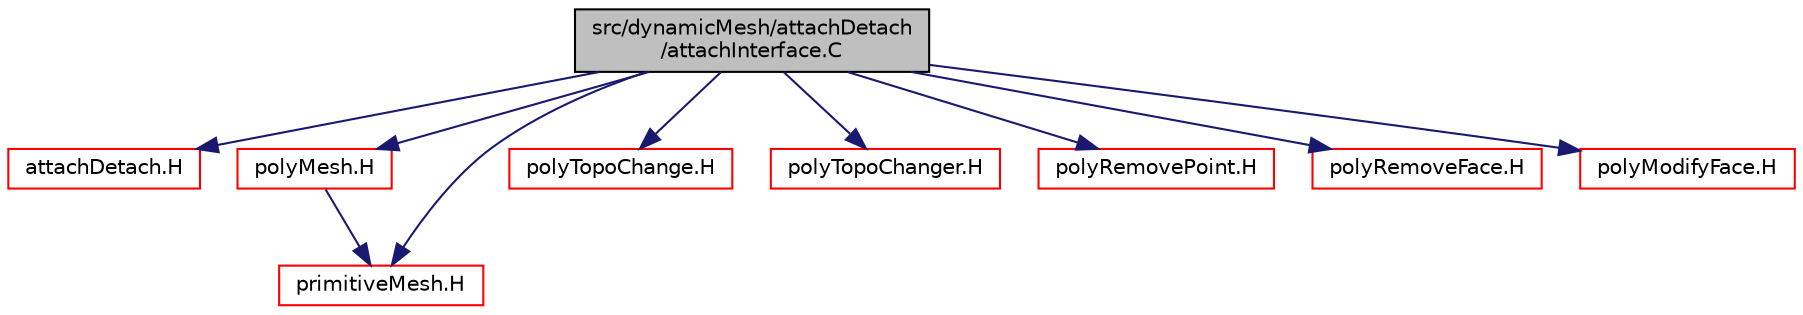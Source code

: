 digraph "src/dynamicMesh/attachDetach/attachInterface.C"
{
  bgcolor="transparent";
  edge [fontname="Helvetica",fontsize="10",labelfontname="Helvetica",labelfontsize="10"];
  node [fontname="Helvetica",fontsize="10",shape=record];
  Node1 [label="src/dynamicMesh/attachDetach\l/attachInterface.C",height=0.2,width=0.4,color="black", fillcolor="grey75", style="filled", fontcolor="black"];
  Node1 -> Node2 [color="midnightblue",fontsize="10",style="solid",fontname="Helvetica"];
  Node2 [label="attachDetach.H",height=0.2,width=0.4,color="red",URL="$a04904.html"];
  Node1 -> Node3 [color="midnightblue",fontsize="10",style="solid",fontname="Helvetica"];
  Node3 [label="polyMesh.H",height=0.2,width=0.4,color="red",URL="$a08827.html"];
  Node3 -> Node4 [color="midnightblue",fontsize="10",style="solid",fontname="Helvetica"];
  Node4 [label="primitiveMesh.H",height=0.2,width=0.4,color="red",URL="$a08911.html"];
  Node1 -> Node4 [color="midnightblue",fontsize="10",style="solid",fontname="Helvetica"];
  Node1 -> Node5 [color="midnightblue",fontsize="10",style="solid",fontname="Helvetica"];
  Node5 [label="polyTopoChange.H",height=0.2,width=0.4,color="red",URL="$a05045.html"];
  Node1 -> Node6 [color="midnightblue",fontsize="10",style="solid",fontname="Helvetica"];
  Node6 [label="polyTopoChanger.H",height=0.2,width=0.4,color="red",URL="$a05069.html"];
  Node1 -> Node7 [color="midnightblue",fontsize="10",style="solid",fontname="Helvetica"];
  Node7 [label="polyRemovePoint.H",height=0.2,width=0.4,color="red",URL="$a05061.html"];
  Node1 -> Node8 [color="midnightblue",fontsize="10",style="solid",fontname="Helvetica"];
  Node8 [label="polyRemoveFace.H",height=0.2,width=0.4,color="red",URL="$a05060.html"];
  Node1 -> Node9 [color="midnightblue",fontsize="10",style="solid",fontname="Helvetica"];
  Node9 [label="polyModifyFace.H",height=0.2,width=0.4,color="red",URL="$a05039.html"];
}
